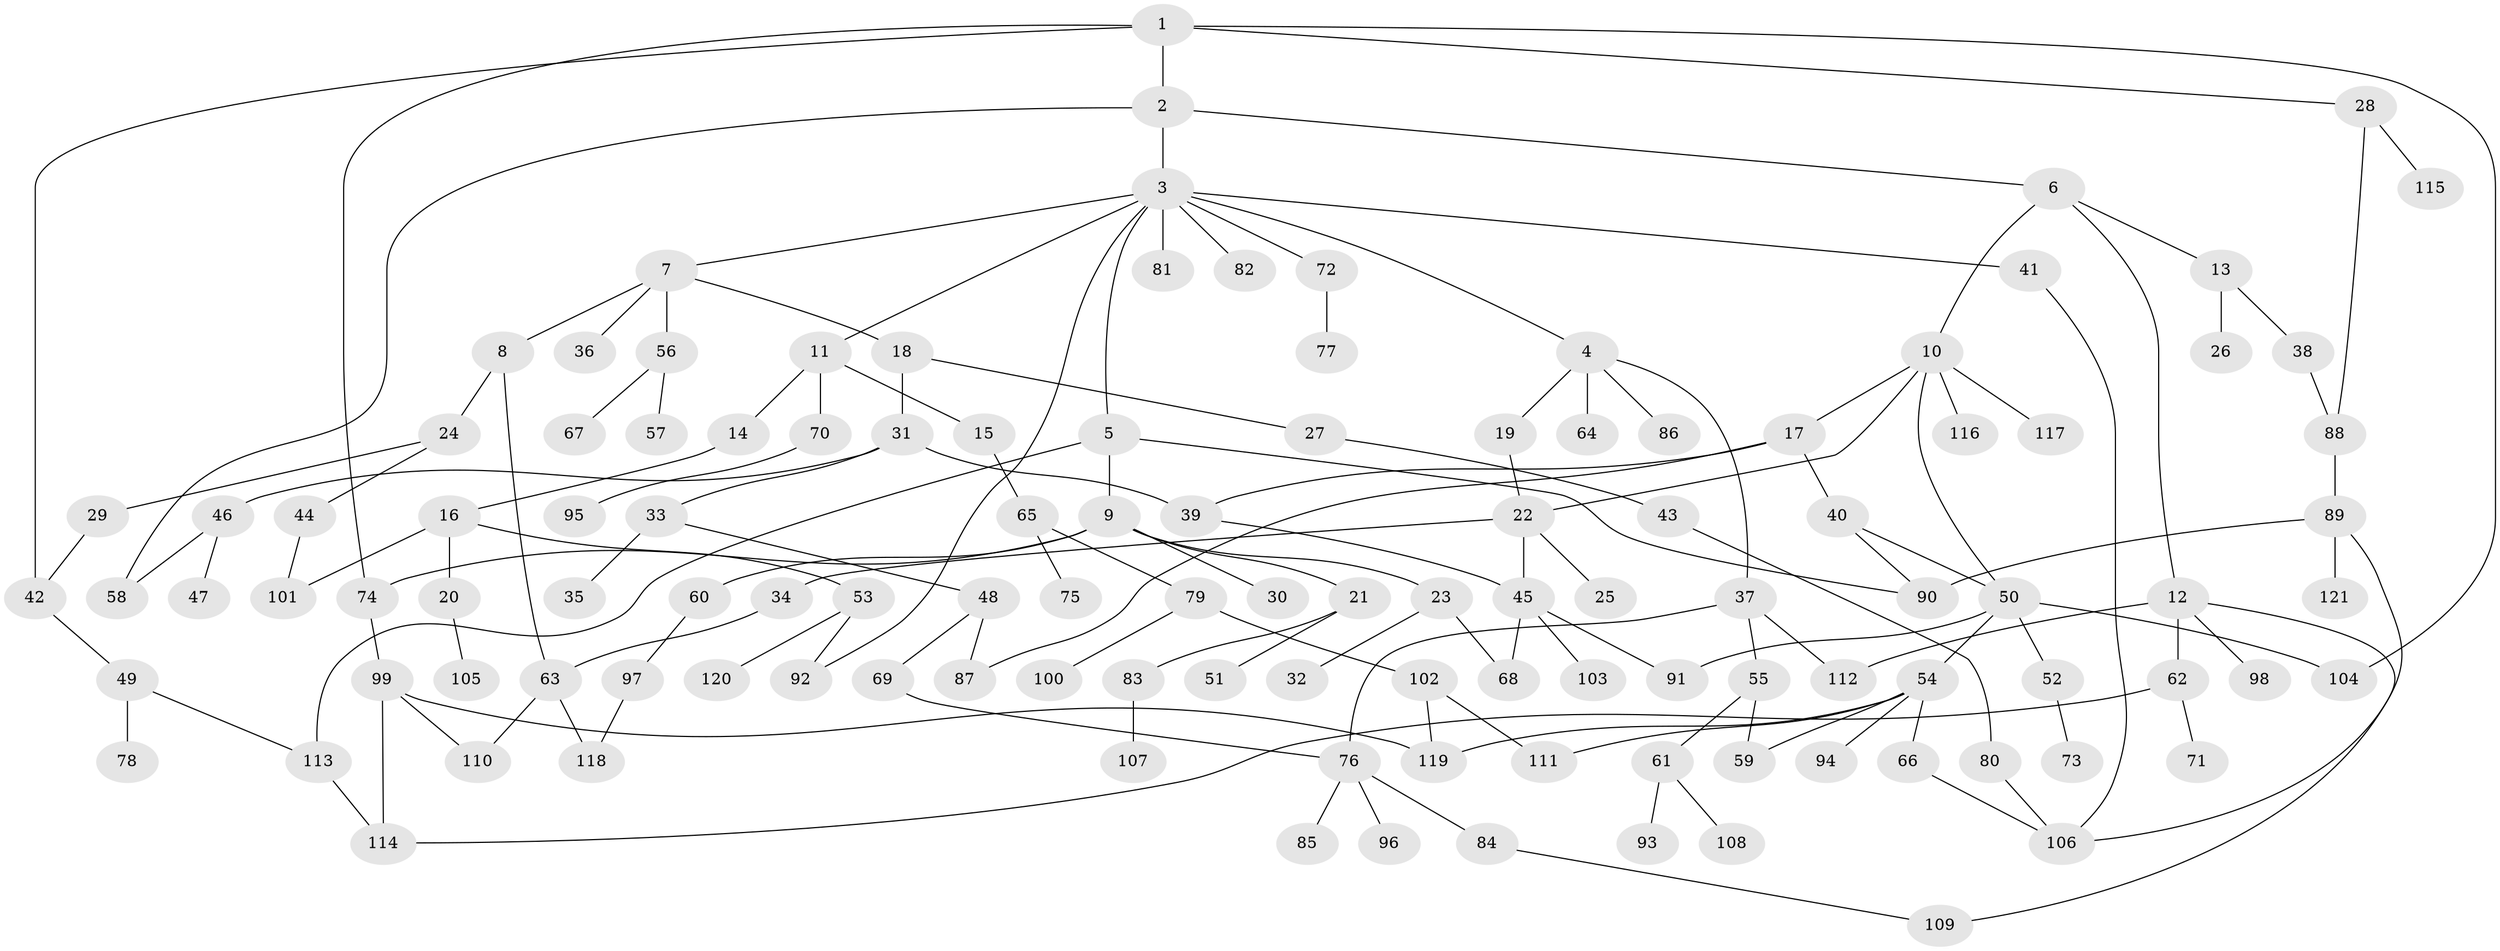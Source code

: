 // Generated by graph-tools (version 1.1) at 2025/13/03/09/25 04:13:17]
// undirected, 121 vertices, 152 edges
graph export_dot {
graph [start="1"]
  node [color=gray90,style=filled];
  1;
  2;
  3;
  4;
  5;
  6;
  7;
  8;
  9;
  10;
  11;
  12;
  13;
  14;
  15;
  16;
  17;
  18;
  19;
  20;
  21;
  22;
  23;
  24;
  25;
  26;
  27;
  28;
  29;
  30;
  31;
  32;
  33;
  34;
  35;
  36;
  37;
  38;
  39;
  40;
  41;
  42;
  43;
  44;
  45;
  46;
  47;
  48;
  49;
  50;
  51;
  52;
  53;
  54;
  55;
  56;
  57;
  58;
  59;
  60;
  61;
  62;
  63;
  64;
  65;
  66;
  67;
  68;
  69;
  70;
  71;
  72;
  73;
  74;
  75;
  76;
  77;
  78;
  79;
  80;
  81;
  82;
  83;
  84;
  85;
  86;
  87;
  88;
  89;
  90;
  91;
  92;
  93;
  94;
  95;
  96;
  97;
  98;
  99;
  100;
  101;
  102;
  103;
  104;
  105;
  106;
  107;
  108;
  109;
  110;
  111;
  112;
  113;
  114;
  115;
  116;
  117;
  118;
  119;
  120;
  121;
  1 -- 2;
  1 -- 28;
  1 -- 42;
  1 -- 74;
  1 -- 104;
  2 -- 3;
  2 -- 6;
  2 -- 58;
  3 -- 4;
  3 -- 5;
  3 -- 7;
  3 -- 11;
  3 -- 41;
  3 -- 72;
  3 -- 81;
  3 -- 82;
  3 -- 92;
  4 -- 19;
  4 -- 37;
  4 -- 64;
  4 -- 86;
  5 -- 9;
  5 -- 113;
  5 -- 90;
  6 -- 10;
  6 -- 12;
  6 -- 13;
  7 -- 8;
  7 -- 18;
  7 -- 36;
  7 -- 56;
  8 -- 24;
  8 -- 63;
  9 -- 21;
  9 -- 23;
  9 -- 30;
  9 -- 60;
  9 -- 74;
  10 -- 17;
  10 -- 22;
  10 -- 50;
  10 -- 116;
  10 -- 117;
  11 -- 14;
  11 -- 15;
  11 -- 70;
  12 -- 62;
  12 -- 98;
  12 -- 109;
  12 -- 112;
  13 -- 26;
  13 -- 38;
  14 -- 16;
  15 -- 65;
  16 -- 20;
  16 -- 53;
  16 -- 101;
  17 -- 39;
  17 -- 40;
  17 -- 87;
  18 -- 27;
  18 -- 31;
  19 -- 22;
  20 -- 105;
  21 -- 51;
  21 -- 83;
  22 -- 25;
  22 -- 34;
  22 -- 45;
  23 -- 32;
  23 -- 68;
  24 -- 29;
  24 -- 44;
  27 -- 43;
  28 -- 88;
  28 -- 115;
  29 -- 42;
  31 -- 33;
  31 -- 46;
  31 -- 39;
  33 -- 35;
  33 -- 48;
  34 -- 63;
  37 -- 55;
  37 -- 76;
  37 -- 112;
  38 -- 88;
  39 -- 45;
  40 -- 90;
  40 -- 50;
  41 -- 106;
  42 -- 49;
  43 -- 80;
  44 -- 101;
  45 -- 103;
  45 -- 68;
  45 -- 91;
  46 -- 47;
  46 -- 58;
  48 -- 69;
  48 -- 87;
  49 -- 78;
  49 -- 113;
  50 -- 52;
  50 -- 54;
  50 -- 91;
  50 -- 104;
  52 -- 73;
  53 -- 120;
  53 -- 92;
  54 -- 59;
  54 -- 66;
  54 -- 94;
  54 -- 111;
  54 -- 119;
  55 -- 61;
  55 -- 59;
  56 -- 57;
  56 -- 67;
  60 -- 97;
  61 -- 93;
  61 -- 108;
  62 -- 71;
  62 -- 114;
  63 -- 118;
  63 -- 110;
  65 -- 75;
  65 -- 79;
  66 -- 106;
  69 -- 76;
  70 -- 95;
  72 -- 77;
  74 -- 99;
  76 -- 84;
  76 -- 85;
  76 -- 96;
  79 -- 100;
  79 -- 102;
  80 -- 106;
  83 -- 107;
  84 -- 109;
  88 -- 89;
  89 -- 90;
  89 -- 121;
  89 -- 106;
  97 -- 118;
  99 -- 110;
  99 -- 114;
  99 -- 119;
  102 -- 111;
  102 -- 119;
  113 -- 114;
}
